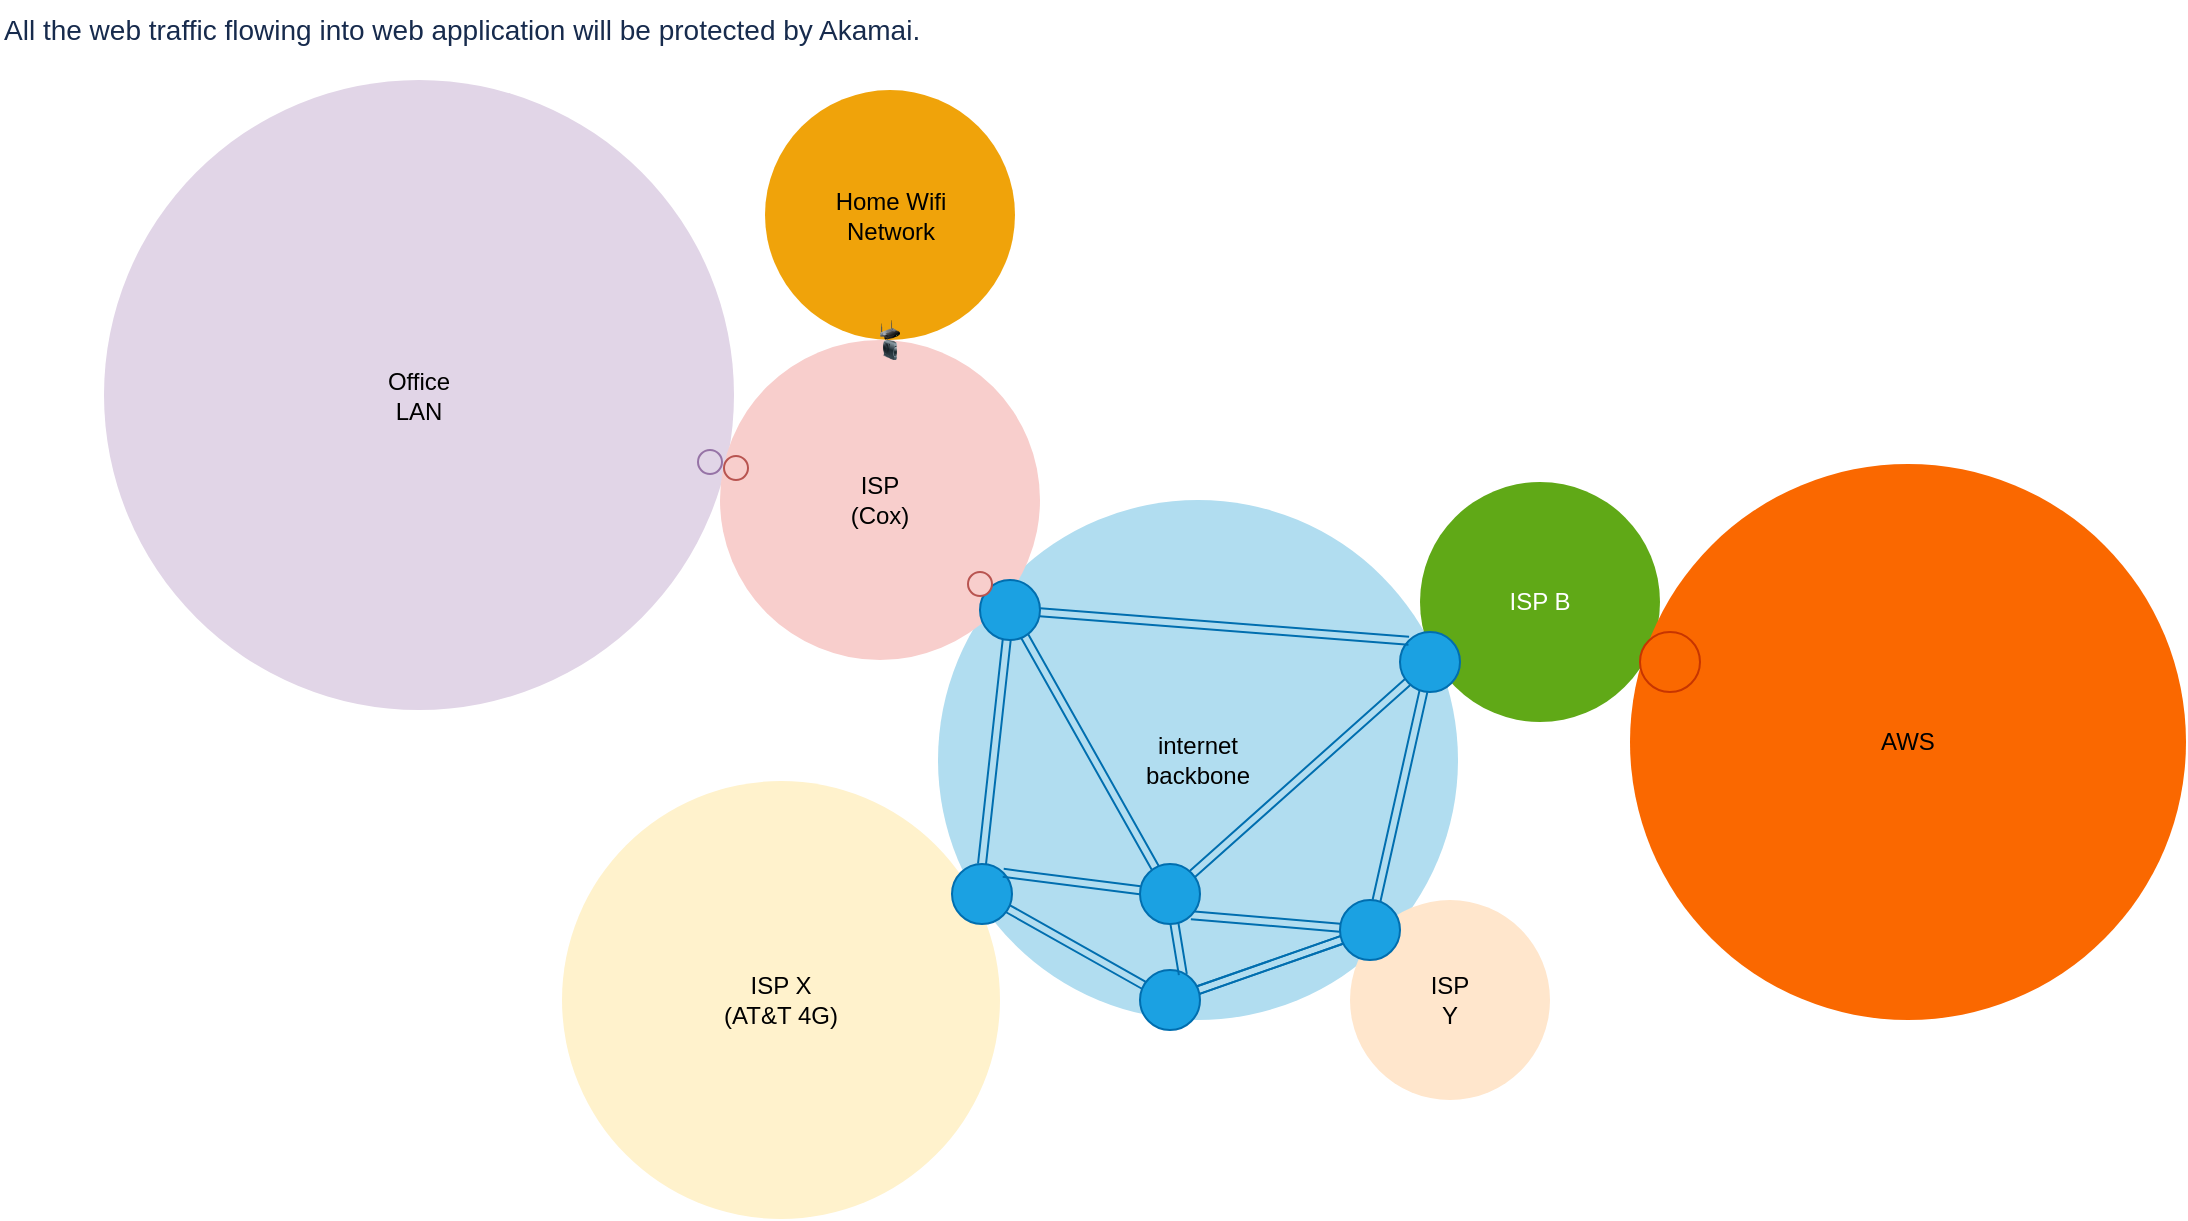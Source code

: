 <mxfile version="14.9.6" type="github">
  <diagram id="wZ5m5fd0sFRycb3nMDRE" name="Page-1">
    <mxGraphModel dx="1470" dy="687" grid="1" gridSize="10" guides="1" tooltips="1" connect="1" arrows="1" fold="1" page="1" pageScale="1" pageWidth="1100" pageHeight="850" math="0" shadow="0">
      <root>
        <mxCell id="0" />
        <mxCell id="1" parent="0" />
        <mxCell id="9LF7i5iPYAwtUj0q6y-a-23" value="internet&lt;br&gt;backbone" style="ellipse;whiteSpace=wrap;html=1;aspect=fixed;fillColor=#b1ddf0;strokeColor=none;" vertex="1" parent="1">
          <mxGeometry x="629" y="470" width="260" height="260" as="geometry" />
        </mxCell>
        <mxCell id="9LF7i5iPYAwtUj0q6y-a-22" value="Office &lt;br&gt;LAN" style="ellipse;whiteSpace=wrap;html=1;aspect=fixed;fillColor=#e1d5e7;strokeColor=none;" vertex="1" parent="1">
          <mxGeometry x="212" y="260" width="315" height="315" as="geometry" />
        </mxCell>
        <mxCell id="9LF7i5iPYAwtUj0q6y-a-3" value="&lt;meta charset=&quot;utf-8&quot;&gt;&lt;span style=&quot;color: rgb(23, 43, 77); font-size: 14px; font-style: normal; font-weight: 400; letter-spacing: normal; text-indent: 0px; text-transform: none; word-spacing: 0px; background-color: rgb(255, 255, 255); display: inline; float: none;&quot;&gt;All the web traffic flowing into&amp;nbsp;web application will be protected by Akamai.&amp;nbsp;&lt;/span&gt;" style="text;whiteSpace=wrap;html=1;" vertex="1" parent="1">
          <mxGeometry x="160" y="220" width="490" height="30" as="geometry" />
        </mxCell>
        <mxCell id="9LF7i5iPYAwtUj0q6y-a-4" value="" style="shape=image;html=1;verticalAlign=top;verticalLabelPosition=bottom;labelBackgroundColor=#ffffff;imageAspect=0;aspect=fixed;image=https://cdn4.iconfinder.com/data/icons/internet-security-flat-2/32/Internet_Security_Browser_webpage_website_web_page-128.png" vertex="1" parent="1">
          <mxGeometry x="345.5" y="280" width="48" height="48" as="geometry" />
        </mxCell>
        <mxCell id="9LF7i5iPYAwtUj0q6y-a-19" value="ISP&lt;br&gt;(Cox)" style="ellipse;whiteSpace=wrap;html=1;aspect=fixed;fillColor=#f8cecc;strokeColor=none;" vertex="1" parent="1">
          <mxGeometry x="520" y="390" width="160" height="160" as="geometry" />
        </mxCell>
        <mxCell id="9LF7i5iPYAwtUj0q6y-a-20" value="ISP X&lt;br&gt;(AT&amp;amp;T 4G)" style="ellipse;whiteSpace=wrap;html=1;aspect=fixed;fillColor=#fff2cc;strokeColor=none;" vertex="1" parent="1">
          <mxGeometry x="441" y="610.5" width="219" height="219" as="geometry" />
        </mxCell>
        <mxCell id="9LF7i5iPYAwtUj0q6y-a-24" value="ISP B" style="ellipse;whiteSpace=wrap;html=1;aspect=fixed;fillColor=#60a917;fontColor=#ffffff;strokeColor=none;" vertex="1" parent="1">
          <mxGeometry x="870" y="461" width="120" height="120" as="geometry" />
        </mxCell>
        <mxCell id="9LF7i5iPYAwtUj0q6y-a-25" value="AWS" style="ellipse;whiteSpace=wrap;html=1;aspect=fixed;fillColor=#fa6800;fontColor=#000000;strokeColor=none;" vertex="1" parent="1">
          <mxGeometry x="975" y="452" width="278" height="278" as="geometry" />
        </mxCell>
        <mxCell id="9LF7i5iPYAwtUj0q6y-a-47" value="" style="edgeStyle=none;rounded=0;orthogonalLoop=1;jettySize=auto;html=1;endArrow=none;endFill=0;shape=link;fillColor=#1ba1e2;strokeColor=#006EAF;" edge="1" parent="1" source="9LF7i5iPYAwtUj0q6y-a-27" target="9LF7i5iPYAwtUj0q6y-a-46">
          <mxGeometry relative="1" as="geometry" />
        </mxCell>
        <mxCell id="9LF7i5iPYAwtUj0q6y-a-27" value="" style="ellipse;whiteSpace=wrap;html=1;aspect=fixed;fillColor=#1ba1e2;fontColor=#ffffff;strokeColor=#006EAF;" vertex="1" parent="1">
          <mxGeometry x="860" y="536" width="30" height="30" as="geometry" />
        </mxCell>
        <mxCell id="9LF7i5iPYAwtUj0q6y-a-40" value="" style="rounded=0;orthogonalLoop=1;jettySize=auto;html=1;endArrow=none;endFill=0;shape=link;fillColor=#1ba1e2;strokeColor=#006EAF;exitX=0.5;exitY=0;exitDx=0;exitDy=0;" edge="1" parent="1" source="9LF7i5iPYAwtUj0q6y-a-30" target="9LF7i5iPYAwtUj0q6y-a-35">
          <mxGeometry relative="1" as="geometry">
            <mxPoint x="679.027" y="521.685" as="sourcePoint" />
          </mxGeometry>
        </mxCell>
        <mxCell id="9LF7i5iPYAwtUj0q6y-a-43" value="" style="edgeStyle=none;rounded=0;orthogonalLoop=1;jettySize=auto;html=1;endArrow=none;endFill=0;shape=link;fillColor=#1ba1e2;strokeColor=#006EAF;" edge="1" parent="1" source="9LF7i5iPYAwtUj0q6y-a-30" target="9LF7i5iPYAwtUj0q6y-a-42">
          <mxGeometry relative="1" as="geometry" />
        </mxCell>
        <mxCell id="9LF7i5iPYAwtUj0q6y-a-30" value="" style="ellipse;whiteSpace=wrap;html=1;aspect=fixed;fillColor=#1ba1e2;fontColor=#ffffff;strokeColor=#006EAF;" vertex="1" parent="1">
          <mxGeometry x="636" y="652" width="30" height="30" as="geometry" />
        </mxCell>
        <mxCell id="9LF7i5iPYAwtUj0q6y-a-31" value="ISP&lt;br&gt;Y" style="ellipse;whiteSpace=wrap;html=1;aspect=fixed;fillColor=#ffe6cc;strokeColor=none;" vertex="1" parent="1">
          <mxGeometry x="835" y="670" width="100" height="100" as="geometry" />
        </mxCell>
        <mxCell id="9LF7i5iPYAwtUj0q6y-a-45" value="" style="edgeStyle=none;rounded=0;orthogonalLoop=1;jettySize=auto;html=1;endArrow=none;endFill=0;shape=link;fillColor=#1ba1e2;strokeColor=#006EAF;" edge="1" parent="1" source="9LF7i5iPYAwtUj0q6y-a-32" target="9LF7i5iPYAwtUj0q6y-a-27">
          <mxGeometry relative="1" as="geometry" />
        </mxCell>
        <mxCell id="9LF7i5iPYAwtUj0q6y-a-53" value="" style="edgeStyle=none;shape=link;rounded=0;orthogonalLoop=1;jettySize=auto;html=1;endArrow=none;endFill=0;fillColor=#1ba1e2;strokeColor=#006EAF;" edge="1" parent="1" source="9LF7i5iPYAwtUj0q6y-a-32" target="9LF7i5iPYAwtUj0q6y-a-42">
          <mxGeometry relative="1" as="geometry" />
        </mxCell>
        <mxCell id="9LF7i5iPYAwtUj0q6y-a-55" value="" style="edgeStyle=none;shape=link;rounded=0;orthogonalLoop=1;jettySize=auto;html=1;endArrow=none;endFill=0;entryX=1;entryY=1;entryDx=0;entryDy=0;fillColor=#1ba1e2;strokeColor=#006EAF;" edge="1" parent="1" source="9LF7i5iPYAwtUj0q6y-a-32" target="9LF7i5iPYAwtUj0q6y-a-46">
          <mxGeometry relative="1" as="geometry" />
        </mxCell>
        <mxCell id="9LF7i5iPYAwtUj0q6y-a-32" value="" style="ellipse;whiteSpace=wrap;html=1;aspect=fixed;fillColor=#1ba1e2;fontColor=#ffffff;strokeColor=#006EAF;" vertex="1" parent="1">
          <mxGeometry x="830" y="670" width="30" height="30" as="geometry" />
        </mxCell>
        <mxCell id="9LF7i5iPYAwtUj0q6y-a-34" value="" style="ellipse;whiteSpace=wrap;html=1;aspect=fixed;strokeColor=#C73500;fillColor=#fa6800;fontColor=#000000;" vertex="1" parent="1">
          <mxGeometry x="980" y="536" width="30" height="30" as="geometry" />
        </mxCell>
        <mxCell id="9LF7i5iPYAwtUj0q6y-a-56" value="" style="edgeStyle=none;shape=link;rounded=0;orthogonalLoop=1;jettySize=auto;html=1;endArrow=none;endFill=0;entryX=0;entryY=0;entryDx=0;entryDy=0;fillColor=#1ba1e2;strokeColor=#006EAF;" edge="1" parent="1" source="9LF7i5iPYAwtUj0q6y-a-35" target="9LF7i5iPYAwtUj0q6y-a-27">
          <mxGeometry relative="1" as="geometry" />
        </mxCell>
        <mxCell id="9LF7i5iPYAwtUj0q6y-a-35" value="" style="ellipse;whiteSpace=wrap;html=1;aspect=fixed;fillColor=#1ba1e2;fontColor=#ffffff;strokeColor=#006EAF;" vertex="1" parent="1">
          <mxGeometry x="650" y="510" width="30" height="30" as="geometry" />
        </mxCell>
        <mxCell id="9LF7i5iPYAwtUj0q6y-a-36" value="" style="shape=image;html=1;verticalAlign=top;verticalLabelPosition=bottom;labelBackgroundColor=#ffffff;imageAspect=0;aspect=fixed;image=https://cdn4.iconfinder.com/data/icons/internet-security-flat-2/32/Internet_Security_Browser_webpage_website_web_page-128.png" vertex="1" parent="1">
          <mxGeometry x="345.5" y="518" width="48" height="48" as="geometry" />
        </mxCell>
        <mxCell id="9LF7i5iPYAwtUj0q6y-a-37" value="Home Wifi &lt;br&gt;Network" style="ellipse;whiteSpace=wrap;html=1;aspect=fixed;fillColor=#f0a30a;fontColor=#000000;strokeColor=none;" vertex="1" parent="1">
          <mxGeometry x="542.5" y="265" width="125" height="125" as="geometry" />
        </mxCell>
        <mxCell id="9LF7i5iPYAwtUj0q6y-a-39" value="" style="shape=image;html=1;verticalAlign=top;verticalLabelPosition=bottom;labelBackgroundColor=#ffffff;imageAspect=0;aspect=fixed;image=https://cdn4.iconfinder.com/data/icons/internet-security-flat-2/32/Internet_Security_Browser_webpage_website_web_page-128.png" vertex="1" parent="1">
          <mxGeometry x="581" y="270" width="48" height="48" as="geometry" />
        </mxCell>
        <mxCell id="9LF7i5iPYAwtUj0q6y-a-44" value="" style="edgeStyle=none;rounded=0;orthogonalLoop=1;jettySize=auto;html=1;endArrow=none;endFill=0;shape=link;fillColor=#1ba1e2;strokeColor=#006EAF;" edge="1" parent="1" source="9LF7i5iPYAwtUj0q6y-a-42" target="9LF7i5iPYAwtUj0q6y-a-32">
          <mxGeometry relative="1" as="geometry" />
        </mxCell>
        <mxCell id="9LF7i5iPYAwtUj0q6y-a-42" value="" style="ellipse;whiteSpace=wrap;html=1;aspect=fixed;fillColor=#1ba1e2;fontColor=#ffffff;strokeColor=#006EAF;" vertex="1" parent="1">
          <mxGeometry x="730" y="705" width="30" height="30" as="geometry" />
        </mxCell>
        <mxCell id="9LF7i5iPYAwtUj0q6y-a-48" value="" style="edgeStyle=none;rounded=0;orthogonalLoop=1;jettySize=auto;html=1;endArrow=none;endFill=0;shape=link;fillColor=#1ba1e2;strokeColor=#006EAF;" edge="1" parent="1" source="9LF7i5iPYAwtUj0q6y-a-46" target="9LF7i5iPYAwtUj0q6y-a-35">
          <mxGeometry relative="1" as="geometry" />
        </mxCell>
        <mxCell id="9LF7i5iPYAwtUj0q6y-a-50" value="" style="edgeStyle=none;shape=link;rounded=0;orthogonalLoop=1;jettySize=auto;html=1;endArrow=none;endFill=0;entryX=1;entryY=0;entryDx=0;entryDy=0;fillColor=#1ba1e2;strokeColor=#006EAF;" edge="1" parent="1" source="9LF7i5iPYAwtUj0q6y-a-46" target="9LF7i5iPYAwtUj0q6y-a-30">
          <mxGeometry relative="1" as="geometry">
            <mxPoint x="721.5" y="655" as="targetPoint" />
          </mxGeometry>
        </mxCell>
        <mxCell id="9LF7i5iPYAwtUj0q6y-a-52" value="" style="edgeStyle=none;shape=link;rounded=0;orthogonalLoop=1;jettySize=auto;html=1;endArrow=none;endFill=0;entryX=0.714;entryY=0.076;entryDx=0;entryDy=0;fillColor=#1ba1e2;strokeColor=#006EAF;entryPerimeter=0;" edge="1" parent="1" source="9LF7i5iPYAwtUj0q6y-a-46" target="9LF7i5iPYAwtUj0q6y-a-42">
          <mxGeometry relative="1" as="geometry">
            <mxPoint x="721.5" y="640" as="targetPoint" />
          </mxGeometry>
        </mxCell>
        <mxCell id="9LF7i5iPYAwtUj0q6y-a-46" value="" style="ellipse;whiteSpace=wrap;html=1;aspect=fixed;fillColor=#1ba1e2;fontColor=#ffffff;strokeColor=#006EAF;" vertex="1" parent="1">
          <mxGeometry x="730" y="652" width="30" height="30" as="geometry" />
        </mxCell>
        <mxCell id="9LF7i5iPYAwtUj0q6y-a-57" value="" style="ellipse;whiteSpace=wrap;html=1;aspect=fixed;strokeColor=#9673a6;fillColor=#e1d5e7;" vertex="1" parent="1">
          <mxGeometry x="509" y="445" width="12" height="12" as="geometry" />
        </mxCell>
        <mxCell id="9LF7i5iPYAwtUj0q6y-a-60" value="" style="image;html=1;image=img/lib/clip_art/networking/Wireless_Router_128x128.png;fillColor=none;" vertex="1" parent="1">
          <mxGeometry x="600" y="380" width="10" height="10" as="geometry" />
        </mxCell>
        <mxCell id="9LF7i5iPYAwtUj0q6y-a-61" value="" style="image;html=1;image=img/lib/clip_art/networking/Modem_128x128.png;fillColor=none;" vertex="1" parent="1">
          <mxGeometry x="600" y="390" width="10" height="10" as="geometry" />
        </mxCell>
        <mxCell id="9LF7i5iPYAwtUj0q6y-a-63" value="" style="ellipse;whiteSpace=wrap;html=1;aspect=fixed;strokeColor=#b85450;fillColor=#f8cecc;" vertex="1" parent="1">
          <mxGeometry x="522" y="448" width="12" height="12" as="geometry" />
        </mxCell>
        <mxCell id="9LF7i5iPYAwtUj0q6y-a-64" value="" style="shape=image;html=1;verticalAlign=top;verticalLabelPosition=bottom;labelBackgroundColor=#ffffff;imageAspect=0;aspect=fixed;image=https://cdn4.iconfinder.com/data/icons/internet-security-flat-2/32/Internet_Security_Browser_webpage_website_web_page-128.png" vertex="1" parent="1">
          <mxGeometry x="345.5" y="696" width="48" height="48" as="geometry" />
        </mxCell>
        <mxCell id="9LF7i5iPYAwtUj0q6y-a-65" value="" style="ellipse;whiteSpace=wrap;html=1;aspect=fixed;strokeColor=#b85450;fillColor=#f8cecc;" vertex="1" parent="1">
          <mxGeometry x="644" y="506" width="12" height="12" as="geometry" />
        </mxCell>
      </root>
    </mxGraphModel>
  </diagram>
</mxfile>

